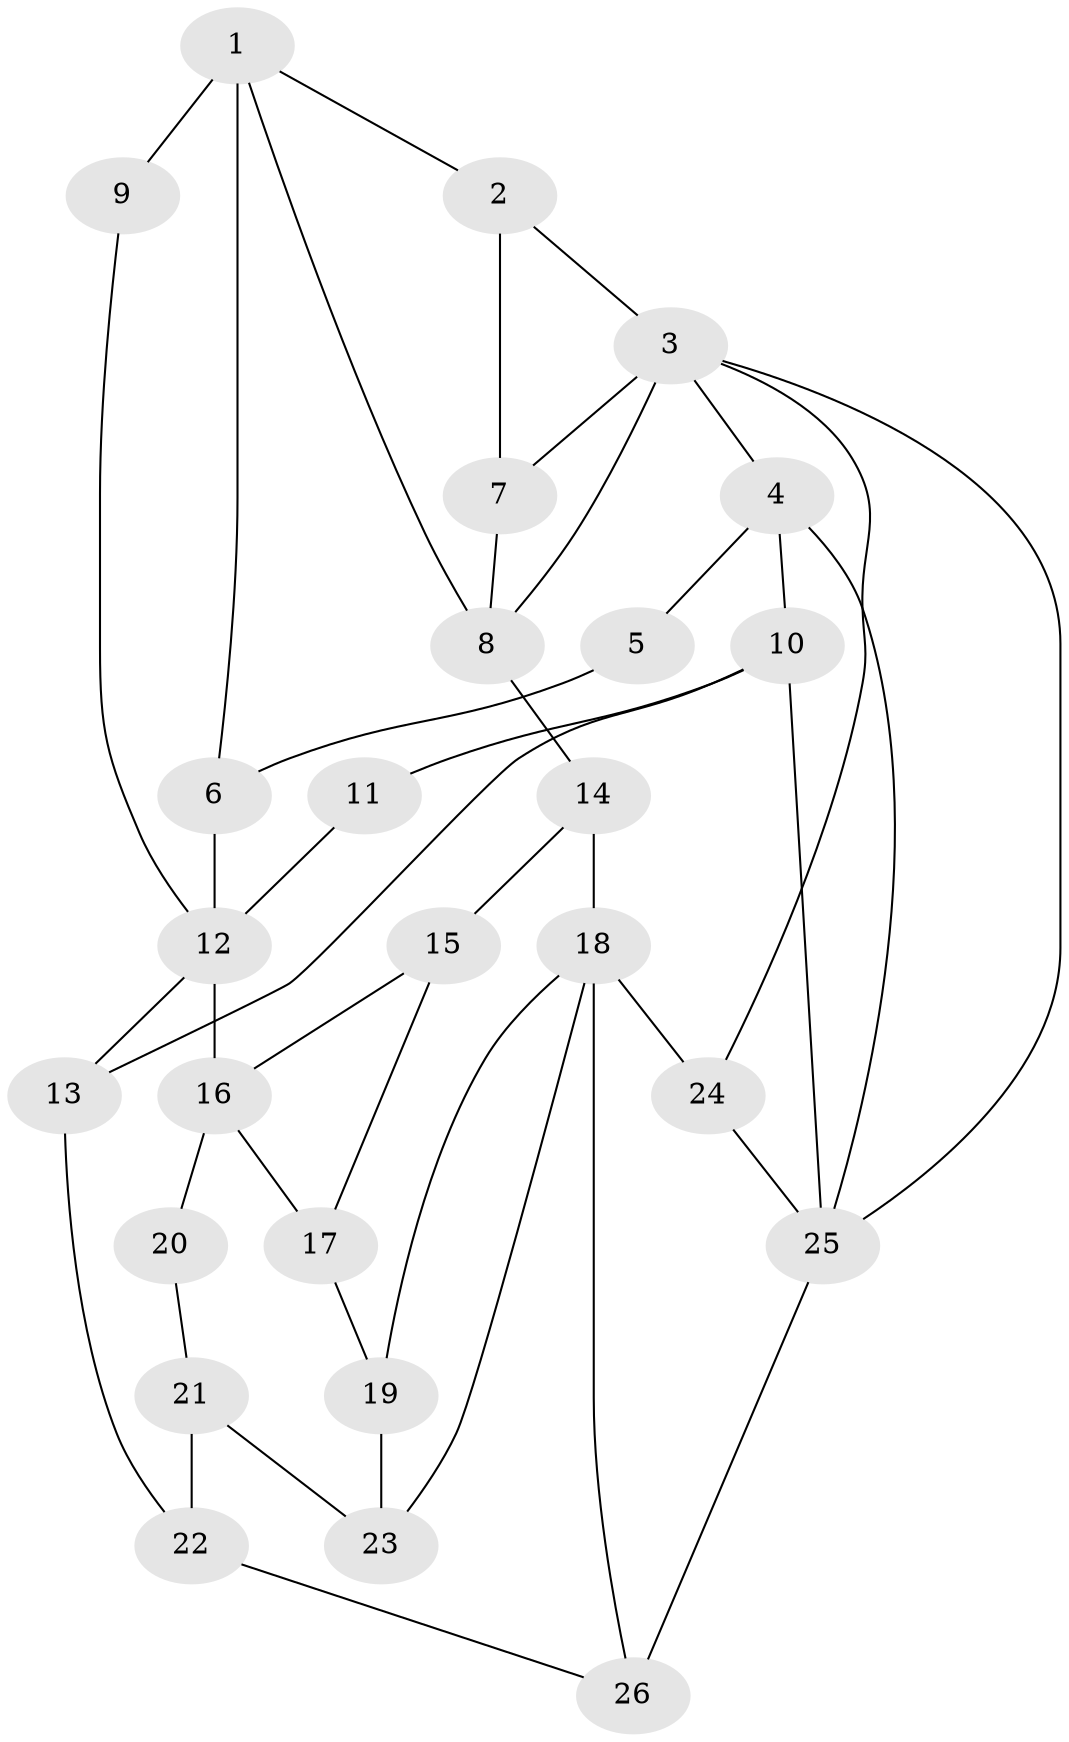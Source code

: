 // original degree distribution, {3: 0.038461538461538464, 5: 0.5384615384615384, 4: 0.23076923076923078, 6: 0.19230769230769232}
// Generated by graph-tools (version 1.1) at 2025/38/03/09/25 02:38:26]
// undirected, 26 vertices, 44 edges
graph export_dot {
graph [start="1"]
  node [color=gray90,style=filled];
  1;
  2;
  3;
  4;
  5;
  6;
  7;
  8;
  9;
  10;
  11;
  12;
  13;
  14;
  15;
  16;
  17;
  18;
  19;
  20;
  21;
  22;
  23;
  24;
  25;
  26;
  1 -- 2 [weight=1.0];
  1 -- 6 [weight=1.0];
  1 -- 8 [weight=1.0];
  1 -- 9 [weight=2.0];
  2 -- 3 [weight=1.0];
  2 -- 7 [weight=1.0];
  3 -- 4 [weight=1.0];
  3 -- 7 [weight=1.0];
  3 -- 8 [weight=1.0];
  3 -- 24 [weight=1.0];
  3 -- 25 [weight=1.0];
  4 -- 5 [weight=1.0];
  4 -- 10 [weight=1.0];
  4 -- 25 [weight=1.0];
  5 -- 6 [weight=1.0];
  6 -- 12 [weight=1.0];
  7 -- 8 [weight=1.0];
  8 -- 14 [weight=2.0];
  9 -- 12 [weight=1.0];
  10 -- 11 [weight=2.0];
  10 -- 13 [weight=1.0];
  10 -- 25 [weight=2.0];
  11 -- 12 [weight=1.0];
  12 -- 13 [weight=1.0];
  12 -- 16 [weight=2.0];
  13 -- 22 [weight=1.0];
  14 -- 15 [weight=1.0];
  14 -- 18 [weight=2.0];
  15 -- 16 [weight=1.0];
  15 -- 17 [weight=1.0];
  16 -- 17 [weight=1.0];
  16 -- 20 [weight=2.0];
  17 -- 19 [weight=1.0];
  18 -- 19 [weight=1.0];
  18 -- 23 [weight=1.0];
  18 -- 24 [weight=1.0];
  18 -- 26 [weight=1.0];
  19 -- 23 [weight=1.0];
  20 -- 21 [weight=1.0];
  21 -- 22 [weight=1.0];
  21 -- 23 [weight=1.0];
  22 -- 26 [weight=1.0];
  24 -- 25 [weight=1.0];
  25 -- 26 [weight=2.0];
}
